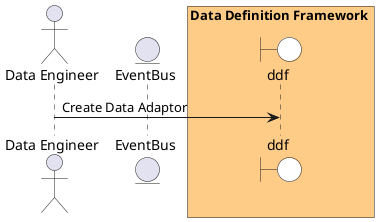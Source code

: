 @startuml

actor "Data Engineer"


entity EventBus

box Data Definition Framework #ffcc88
    boundary ddf #white
end box



"Data Engineer" -> ddf: Create Data Adaptor



@enduml
